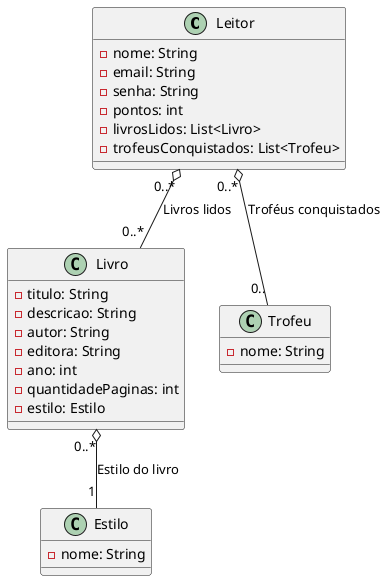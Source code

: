 @startuml Diagrama de classes

class Leitor {
    - nome: String
    - email: String
    - senha: String
    - pontos: int
    - livrosLidos: List<Livro>
    - trofeusConquistados: List<Trofeu>
}

class Livro {
    - titulo: String
    - descricao: String
    - autor: String
    - editora: String
    - ano: int
    - quantidadePaginas: int
    - estilo: Estilo
}

class Estilo {
    - nome: String
}

class Trofeu {
    - nome: String
}

Leitor "0..*" o-- "0..*" Livro : Livros lidos
Leitor "0..*" o-- "0.." Trofeu : Troféus conquistados
Livro "0..*" o-- "1" Estilo : Estilo do livro





@enduml